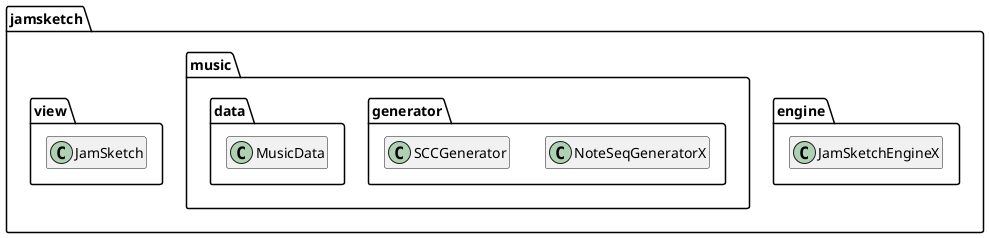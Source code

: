 @startuml
'https://plantuml.com/class-diagram
hide empty members

package "jamsketch" {
    package "engine" {
'        class JamSketchEngineAbstract
        class JamSketchEngineX
'        JamSketchEngineAbstract <|-- JamSketchEngineX
    }
    package "music" {
        package "generator" {
            class NoteSeqGeneratorX
            class SCCGenerator
        }
        package "data" {
            class MusicData
        }
    }
    package "view" {
        class JamSketch
    }
}

@enduml